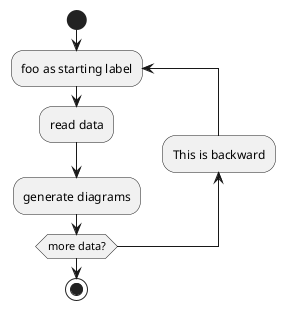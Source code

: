 @startuml

start

repeat :foo as starting label;
  :read data;
  :generate diagrams;
backward:This is backward;
repeat while (more data?)

stop

@enduml
